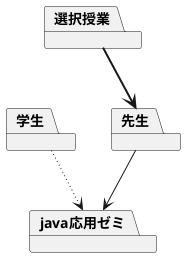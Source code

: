@startuml ユースケース図
    package 選択授業
    package 学生
    package 先生
    package java応用ゼミ
    選択授業-[hidden]-> 学生
    選択授業-[bold]->先生
    学生-[dotted]->java応用ゼミ
    先生-[plain]->java応用ゼミ
@enduml